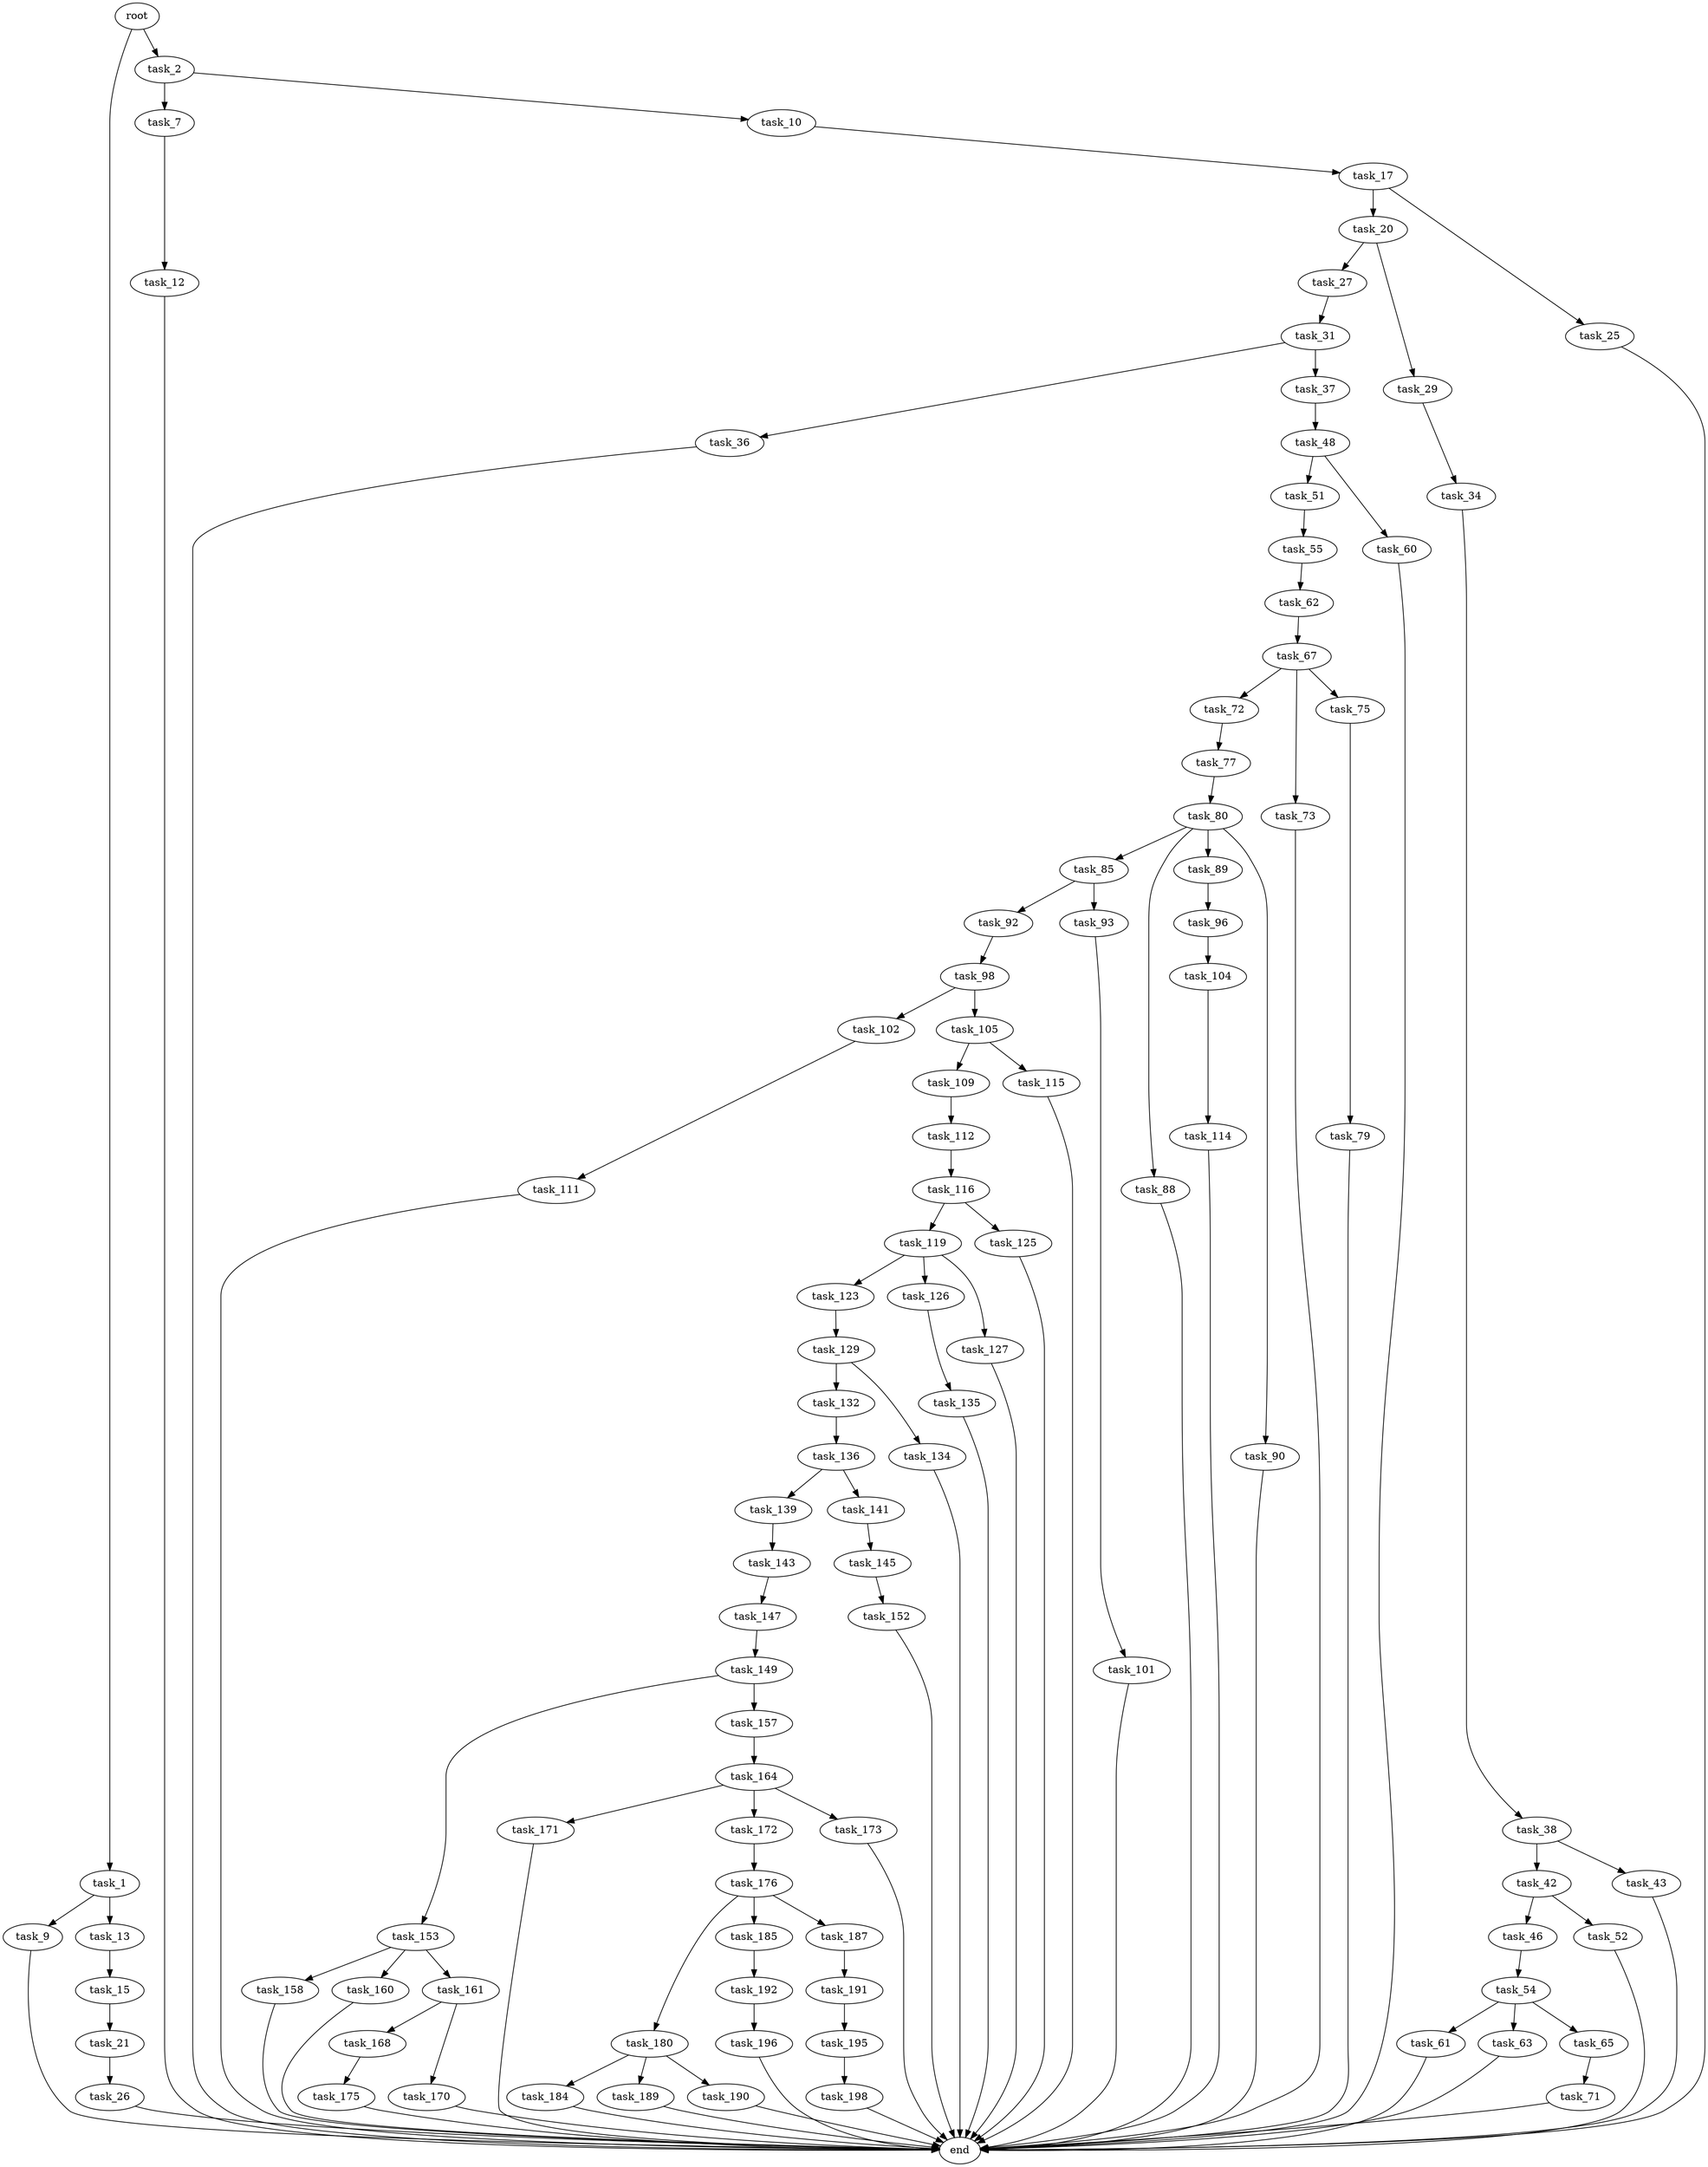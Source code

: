 digraph G {
  root [size="0.000000"];
  task_1 [size="134217728000.000000"];
  task_2 [size="368293445632.000000"];
  task_7 [size="782757789696.000000"];
  task_9 [size="134217728000.000000"];
  task_10 [size="68719476736.000000"];
  task_12 [size="5471593282.000000"];
  task_13 [size="13672465760.000000"];
  task_15 [size="549755813888.000000"];
  task_17 [size="549755813888.000000"];
  task_20 [size="11296508068.000000"];
  task_21 [size="123393808658.000000"];
  task_25 [size="28991029248.000000"];
  task_26 [size="29648428927.000000"];
  task_27 [size="111305736197.000000"];
  task_29 [size="1073741824000.000000"];
  task_31 [size="11555285475.000000"];
  task_34 [size="142954624328.000000"];
  task_36 [size="274423762800.000000"];
  task_37 [size="8968991813.000000"];
  task_38 [size="10502699162.000000"];
  task_42 [size="83232747188.000000"];
  task_43 [size="39275826991.000000"];
  task_46 [size="39639455358.000000"];
  task_48 [size="16405466946.000000"];
  task_51 [size="521714636704.000000"];
  task_52 [size="68719476736.000000"];
  task_54 [size="43503402686.000000"];
  task_55 [size="564367716461.000000"];
  task_60 [size="646564269.000000"];
  task_61 [size="621762442092.000000"];
  task_62 [size="68719476736.000000"];
  task_63 [size="6909134716.000000"];
  task_65 [size="8589934592.000000"];
  task_67 [size="8589934592.000000"];
  task_71 [size="1301017379.000000"];
  task_72 [size="44398029716.000000"];
  task_73 [size="368293445632.000000"];
  task_75 [size="782757789696.000000"];
  task_77 [size="9833400224.000000"];
  task_79 [size="24344797410.000000"];
  task_80 [size="68719476736.000000"];
  task_85 [size="1389287399.000000"];
  task_88 [size="662432577161.000000"];
  task_89 [size="172636995515.000000"];
  task_90 [size="188948841157.000000"];
  task_92 [size="887363338061.000000"];
  task_93 [size="368293445632.000000"];
  task_96 [size="103888823631.000000"];
  task_98 [size="549755813888.000000"];
  task_101 [size="462569142858.000000"];
  task_102 [size="36213932405.000000"];
  task_104 [size="371617251172.000000"];
  task_105 [size="192322887108.000000"];
  task_109 [size="198552465465.000000"];
  task_111 [size="33259761199.000000"];
  task_112 [size="2899989388.000000"];
  task_114 [size="450529192462.000000"];
  task_115 [size="28991029248.000000"];
  task_116 [size="231928233984.000000"];
  task_119 [size="275025588.000000"];
  task_123 [size="6312586163.000000"];
  task_125 [size="11227545101.000000"];
  task_126 [size="13762879818.000000"];
  task_127 [size="231928233984.000000"];
  task_129 [size="3033089201.000000"];
  task_132 [size="161834425464.000000"];
  task_134 [size="429754081859.000000"];
  task_135 [size="8589934592.000000"];
  task_136 [size="145466343217.000000"];
  task_139 [size="231928233984.000000"];
  task_141 [size="231928233984.000000"];
  task_143 [size="28991029248.000000"];
  task_145 [size="68719476736.000000"];
  task_147 [size="13649545313.000000"];
  task_149 [size="42062578744.000000"];
  task_152 [size="112411878204.000000"];
  task_153 [size="134217728000.000000"];
  task_157 [size="301812401978.000000"];
  task_158 [size="211029889626.000000"];
  task_160 [size="24535351848.000000"];
  task_161 [size="68719476736.000000"];
  task_164 [size="501961031849.000000"];
  task_168 [size="2823957354.000000"];
  task_170 [size="8589934592.000000"];
  task_171 [size="36185894456.000000"];
  task_172 [size="3401030037.000000"];
  task_173 [size="1025678073241.000000"];
  task_175 [size="549755813888.000000"];
  task_176 [size="1051373672592.000000"];
  task_180 [size="549755813888.000000"];
  task_184 [size="811648696863.000000"];
  task_185 [size="43070357383.000000"];
  task_187 [size="231928233984.000000"];
  task_189 [size="1073741824000.000000"];
  task_190 [size="343847620804.000000"];
  task_191 [size="175021997215.000000"];
  task_192 [size="294063910982.000000"];
  task_195 [size="14970717725.000000"];
  task_196 [size="4703303850.000000"];
  task_198 [size="165162089734.000000"];
  end [size="0.000000"];

  root -> task_1 [size="1.000000"];
  root -> task_2 [size="1.000000"];
  task_1 -> task_9 [size="209715200.000000"];
  task_1 -> task_13 [size="209715200.000000"];
  task_2 -> task_7 [size="411041792.000000"];
  task_2 -> task_10 [size="411041792.000000"];
  task_7 -> task_12 [size="679477248.000000"];
  task_9 -> end [size="1.000000"];
  task_10 -> task_17 [size="134217728.000000"];
  task_12 -> end [size="1.000000"];
  task_13 -> task_15 [size="301989888.000000"];
  task_15 -> task_21 [size="536870912.000000"];
  task_17 -> task_20 [size="536870912.000000"];
  task_17 -> task_25 [size="536870912.000000"];
  task_20 -> task_27 [size="411041792.000000"];
  task_20 -> task_29 [size="411041792.000000"];
  task_21 -> task_26 [size="536870912.000000"];
  task_25 -> end [size="1.000000"];
  task_26 -> end [size="1.000000"];
  task_27 -> task_31 [size="75497472.000000"];
  task_29 -> task_34 [size="838860800.000000"];
  task_31 -> task_36 [size="33554432.000000"];
  task_31 -> task_37 [size="33554432.000000"];
  task_34 -> task_38 [size="134217728.000000"];
  task_36 -> end [size="1.000000"];
  task_37 -> task_48 [size="301989888.000000"];
  task_38 -> task_42 [size="536870912.000000"];
  task_38 -> task_43 [size="536870912.000000"];
  task_42 -> task_46 [size="134217728.000000"];
  task_42 -> task_52 [size="134217728.000000"];
  task_43 -> end [size="1.000000"];
  task_46 -> task_54 [size="33554432.000000"];
  task_48 -> task_51 [size="411041792.000000"];
  task_48 -> task_60 [size="411041792.000000"];
  task_51 -> task_55 [size="838860800.000000"];
  task_52 -> end [size="1.000000"];
  task_54 -> task_61 [size="75497472.000000"];
  task_54 -> task_63 [size="75497472.000000"];
  task_54 -> task_65 [size="75497472.000000"];
  task_55 -> task_62 [size="536870912.000000"];
  task_60 -> end [size="1.000000"];
  task_61 -> end [size="1.000000"];
  task_62 -> task_67 [size="134217728.000000"];
  task_63 -> end [size="1.000000"];
  task_65 -> task_71 [size="33554432.000000"];
  task_67 -> task_72 [size="33554432.000000"];
  task_67 -> task_73 [size="33554432.000000"];
  task_67 -> task_75 [size="33554432.000000"];
  task_71 -> end [size="1.000000"];
  task_72 -> task_77 [size="75497472.000000"];
  task_73 -> end [size="1.000000"];
  task_75 -> task_79 [size="679477248.000000"];
  task_77 -> task_80 [size="33554432.000000"];
  task_79 -> end [size="1.000000"];
  task_80 -> task_85 [size="134217728.000000"];
  task_80 -> task_88 [size="134217728.000000"];
  task_80 -> task_89 [size="134217728.000000"];
  task_80 -> task_90 [size="134217728.000000"];
  task_85 -> task_92 [size="33554432.000000"];
  task_85 -> task_93 [size="33554432.000000"];
  task_88 -> end [size="1.000000"];
  task_89 -> task_96 [size="301989888.000000"];
  task_90 -> end [size="1.000000"];
  task_92 -> task_98 [size="536870912.000000"];
  task_93 -> task_101 [size="411041792.000000"];
  task_96 -> task_104 [size="209715200.000000"];
  task_98 -> task_102 [size="536870912.000000"];
  task_98 -> task_105 [size="536870912.000000"];
  task_101 -> end [size="1.000000"];
  task_102 -> task_111 [size="33554432.000000"];
  task_104 -> task_114 [size="301989888.000000"];
  task_105 -> task_109 [size="209715200.000000"];
  task_105 -> task_115 [size="209715200.000000"];
  task_109 -> task_112 [size="301989888.000000"];
  task_111 -> end [size="1.000000"];
  task_112 -> task_116 [size="209715200.000000"];
  task_114 -> end [size="1.000000"];
  task_115 -> end [size="1.000000"];
  task_116 -> task_119 [size="301989888.000000"];
  task_116 -> task_125 [size="301989888.000000"];
  task_119 -> task_123 [size="33554432.000000"];
  task_119 -> task_126 [size="33554432.000000"];
  task_119 -> task_127 [size="33554432.000000"];
  task_123 -> task_129 [size="209715200.000000"];
  task_125 -> end [size="1.000000"];
  task_126 -> task_135 [size="679477248.000000"];
  task_127 -> end [size="1.000000"];
  task_129 -> task_132 [size="75497472.000000"];
  task_129 -> task_134 [size="75497472.000000"];
  task_132 -> task_136 [size="536870912.000000"];
  task_134 -> end [size="1.000000"];
  task_135 -> end [size="1.000000"];
  task_136 -> task_139 [size="301989888.000000"];
  task_136 -> task_141 [size="301989888.000000"];
  task_139 -> task_143 [size="301989888.000000"];
  task_141 -> task_145 [size="301989888.000000"];
  task_143 -> task_147 [size="75497472.000000"];
  task_145 -> task_152 [size="134217728.000000"];
  task_147 -> task_149 [size="536870912.000000"];
  task_149 -> task_153 [size="838860800.000000"];
  task_149 -> task_157 [size="838860800.000000"];
  task_152 -> end [size="1.000000"];
  task_153 -> task_158 [size="209715200.000000"];
  task_153 -> task_160 [size="209715200.000000"];
  task_153 -> task_161 [size="209715200.000000"];
  task_157 -> task_164 [size="301989888.000000"];
  task_158 -> end [size="1.000000"];
  task_160 -> end [size="1.000000"];
  task_161 -> task_168 [size="134217728.000000"];
  task_161 -> task_170 [size="134217728.000000"];
  task_164 -> task_171 [size="838860800.000000"];
  task_164 -> task_172 [size="838860800.000000"];
  task_164 -> task_173 [size="838860800.000000"];
  task_168 -> task_175 [size="301989888.000000"];
  task_170 -> end [size="1.000000"];
  task_171 -> end [size="1.000000"];
  task_172 -> task_176 [size="411041792.000000"];
  task_173 -> end [size="1.000000"];
  task_175 -> end [size="1.000000"];
  task_176 -> task_180 [size="679477248.000000"];
  task_176 -> task_185 [size="679477248.000000"];
  task_176 -> task_187 [size="679477248.000000"];
  task_180 -> task_184 [size="536870912.000000"];
  task_180 -> task_189 [size="536870912.000000"];
  task_180 -> task_190 [size="536870912.000000"];
  task_184 -> end [size="1.000000"];
  task_185 -> task_192 [size="209715200.000000"];
  task_187 -> task_191 [size="301989888.000000"];
  task_189 -> end [size="1.000000"];
  task_190 -> end [size="1.000000"];
  task_191 -> task_195 [size="134217728.000000"];
  task_192 -> task_196 [size="838860800.000000"];
  task_195 -> task_198 [size="33554432.000000"];
  task_196 -> end [size="1.000000"];
  task_198 -> end [size="1.000000"];
}

